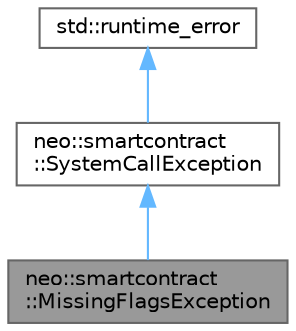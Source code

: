 digraph "neo::smartcontract::MissingFlagsException"
{
 // LATEX_PDF_SIZE
  bgcolor="transparent";
  edge [fontname=Helvetica,fontsize=10,labelfontname=Helvetica,labelfontsize=10];
  node [fontname=Helvetica,fontsize=10,shape=box,height=0.2,width=0.4];
  Node1 [id="Node000001",label="neo::smartcontract\l::MissingFlagsException",height=0.2,width=0.4,color="gray40", fillcolor="grey60", style="filled", fontcolor="black",tooltip="Exception thrown when a system call is invoked without the required flags."];
  Node2 -> Node1 [id="edge3_Node000001_Node000002",dir="back",color="steelblue1",style="solid",tooltip=" "];
  Node2 [id="Node000002",label="neo::smartcontract\l::SystemCallException",height=0.2,width=0.4,color="gray40", fillcolor="white", style="filled",URL="$classneo_1_1smartcontract_1_1_system_call_exception.html",tooltip="Exception thrown when a system call fails."];
  Node3 -> Node2 [id="edge4_Node000002_Node000003",dir="back",color="steelblue1",style="solid",tooltip=" "];
  Node3 [id="Node000003",label="std::runtime_error",height=0.2,width=0.4,color="gray40", fillcolor="white", style="filled",tooltip=" "];
}
